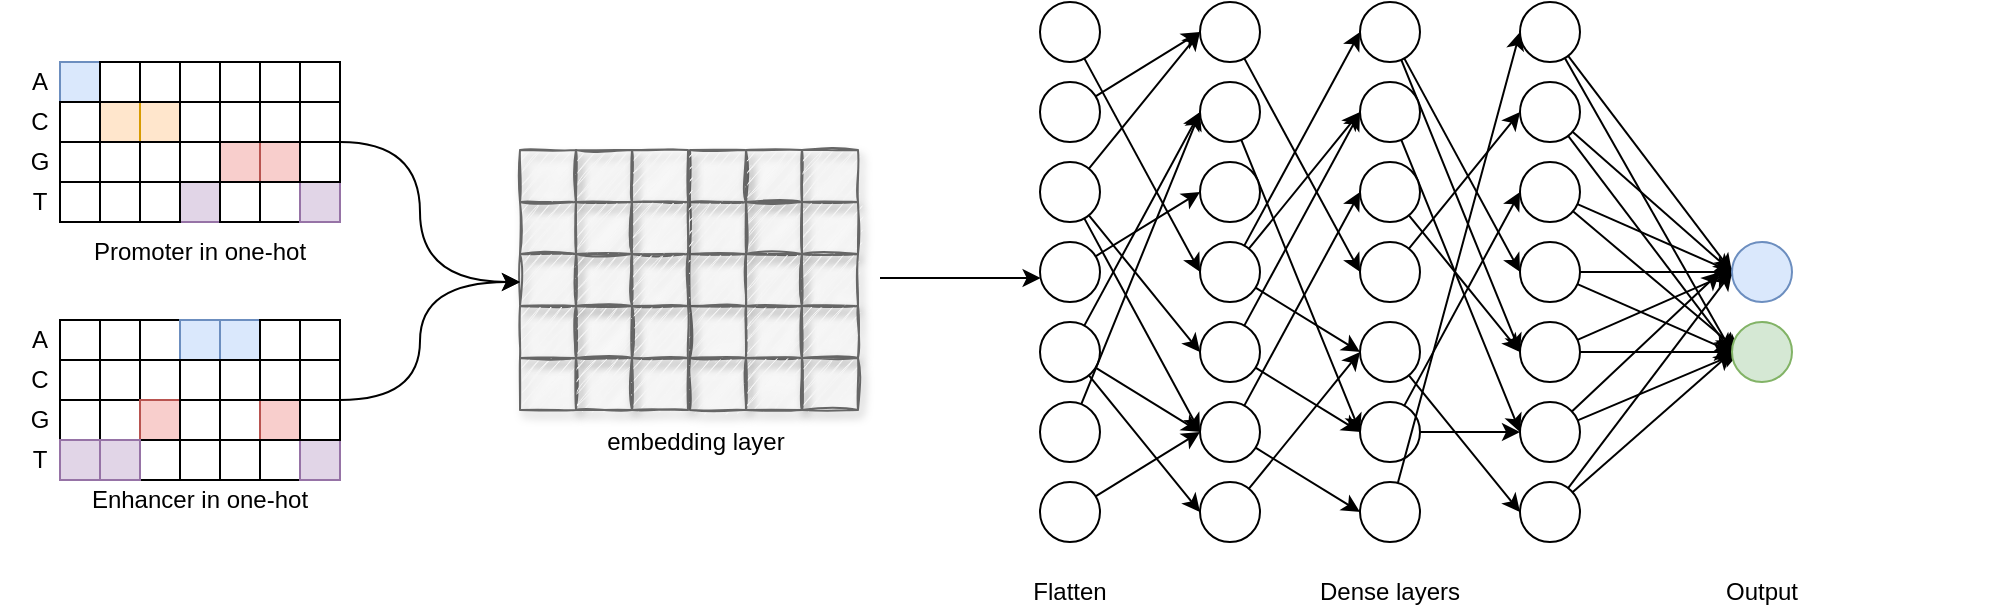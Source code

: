 <mxfile version="14.8.5" type="github">
  <diagram id="gIogGsXuzQi1VI0tjLUq" name="Page-1">
    <mxGraphModel dx="331" dy="177" grid="1" gridSize="10" guides="1" tooltips="1" connect="1" arrows="1" fold="1" page="1" pageScale="1" pageWidth="4681" pageHeight="3300" math="0" shadow="0">
      <root>
        <mxCell id="0" />
        <mxCell id="1" parent="0" />
        <mxCell id="aOOabZM7SZLnajDP1h2--131" style="rounded=1;jumpSize=20;orthogonalLoop=1;jettySize=auto;html=1;entryX=0;entryY=0.5;entryDx=0;entryDy=0;strokeWidth=1;" parent="1" source="aOOabZM7SZLnajDP1h2--132" target="aOOabZM7SZLnajDP1h2--156" edge="1">
          <mxGeometry relative="1" as="geometry" />
        </mxCell>
        <mxCell id="aOOabZM7SZLnajDP1h2--132" value="" style="ellipse;whiteSpace=wrap;html=1;aspect=fixed;" parent="1" vertex="1">
          <mxGeometry x="790" y="185" width="30" height="30" as="geometry" />
        </mxCell>
        <mxCell id="4BS046eD1vQbMhQOOICh-1" style="rounded=0;orthogonalLoop=1;jettySize=auto;html=1;entryX=0;entryY=0.5;entryDx=0;entryDy=0;" edge="1" parent="1" source="aOOabZM7SZLnajDP1h2--133" target="aOOabZM7SZLnajDP1h2--149">
          <mxGeometry relative="1" as="geometry" />
        </mxCell>
        <mxCell id="aOOabZM7SZLnajDP1h2--133" value="" style="ellipse;whiteSpace=wrap;html=1;aspect=fixed;" parent="1" vertex="1">
          <mxGeometry x="790" y="225" width="30" height="30" as="geometry" />
        </mxCell>
        <mxCell id="aOOabZM7SZLnajDP1h2--134" style="rounded=1;jumpSize=20;orthogonalLoop=1;jettySize=auto;html=1;entryX=0;entryY=0.5;entryDx=0;entryDy=0;strokeWidth=1;" parent="1" source="aOOabZM7SZLnajDP1h2--137" target="aOOabZM7SZLnajDP1h2--149" edge="1">
          <mxGeometry relative="1" as="geometry" />
        </mxCell>
        <mxCell id="aOOabZM7SZLnajDP1h2--135" style="edgeStyle=none;rounded=1;jumpSize=20;orthogonalLoop=1;jettySize=auto;html=1;entryX=0;entryY=0.5;entryDx=0;entryDy=0;strokeWidth=1;" parent="1" source="aOOabZM7SZLnajDP1h2--137" target="aOOabZM7SZLnajDP1h2--162" edge="1">
          <mxGeometry relative="1" as="geometry" />
        </mxCell>
        <mxCell id="aOOabZM7SZLnajDP1h2--136" style="edgeStyle=none;rounded=1;jumpSize=20;orthogonalLoop=1;jettySize=auto;html=1;entryX=0;entryY=0.5;entryDx=0;entryDy=0;strokeWidth=1;" parent="1" source="aOOabZM7SZLnajDP1h2--137" target="aOOabZM7SZLnajDP1h2--159" edge="1">
          <mxGeometry relative="1" as="geometry" />
        </mxCell>
        <mxCell id="aOOabZM7SZLnajDP1h2--137" value="" style="ellipse;whiteSpace=wrap;html=1;aspect=fixed;" parent="1" vertex="1">
          <mxGeometry x="790" y="265" width="30" height="30" as="geometry" />
        </mxCell>
        <mxCell id="aOOabZM7SZLnajDP1h2--138" style="rounded=1;jumpSize=20;orthogonalLoop=1;jettySize=auto;html=1;entryX=0;entryY=0.5;entryDx=0;entryDy=0;strokeWidth=1;" parent="1" source="aOOabZM7SZLnajDP1h2--139" target="aOOabZM7SZLnajDP1h2--152" edge="1">
          <mxGeometry relative="1" as="geometry" />
        </mxCell>
        <mxCell id="aOOabZM7SZLnajDP1h2--139" value="" style="ellipse;whiteSpace=wrap;html=1;aspect=fixed;" parent="1" vertex="1">
          <mxGeometry x="790" y="305" width="30" height="30" as="geometry" />
        </mxCell>
        <mxCell id="aOOabZM7SZLnajDP1h2--140" style="rounded=1;jumpSize=20;orthogonalLoop=1;jettySize=auto;html=1;entryX=0;entryY=0.5;entryDx=0;entryDy=0;strokeWidth=1;" parent="1" source="aOOabZM7SZLnajDP1h2--143" target="aOOabZM7SZLnajDP1h2--151" edge="1">
          <mxGeometry relative="1" as="geometry" />
        </mxCell>
        <mxCell id="aOOabZM7SZLnajDP1h2--141" style="edgeStyle=none;rounded=1;jumpSize=20;orthogonalLoop=1;jettySize=auto;html=1;entryX=0;entryY=0.5;entryDx=0;entryDy=0;strokeWidth=1;" parent="1" source="aOOabZM7SZLnajDP1h2--143" target="aOOabZM7SZLnajDP1h2--164" edge="1">
          <mxGeometry relative="1" as="geometry" />
        </mxCell>
        <mxCell id="aOOabZM7SZLnajDP1h2--142" style="edgeStyle=none;rounded=1;jumpSize=20;orthogonalLoop=1;jettySize=auto;html=1;entryX=0;entryY=0.5;entryDx=0;entryDy=0;strokeWidth=1;" parent="1" source="aOOabZM7SZLnajDP1h2--143" target="aOOabZM7SZLnajDP1h2--162" edge="1">
          <mxGeometry relative="1" as="geometry" />
        </mxCell>
        <mxCell id="aOOabZM7SZLnajDP1h2--143" value="" style="ellipse;whiteSpace=wrap;html=1;aspect=fixed;" parent="1" vertex="1">
          <mxGeometry x="790" y="345" width="30" height="30" as="geometry" />
        </mxCell>
        <mxCell id="aOOabZM7SZLnajDP1h2--144" style="edgeStyle=none;rounded=1;jumpSize=20;orthogonalLoop=1;jettySize=auto;html=1;entryX=0;entryY=0.5;entryDx=0;entryDy=0;strokeWidth=1;" parent="1" source="aOOabZM7SZLnajDP1h2--145" target="aOOabZM7SZLnajDP1h2--151" edge="1">
          <mxGeometry relative="1" as="geometry" />
        </mxCell>
        <mxCell id="aOOabZM7SZLnajDP1h2--145" value="" style="ellipse;whiteSpace=wrap;html=1;aspect=fixed;" parent="1" vertex="1">
          <mxGeometry x="790" y="385" width="30" height="30" as="geometry" />
        </mxCell>
        <mxCell id="aOOabZM7SZLnajDP1h2--146" style="edgeStyle=none;rounded=1;jumpSize=20;orthogonalLoop=1;jettySize=auto;html=1;entryX=0;entryY=0.5;entryDx=0;entryDy=0;strokeWidth=1;" parent="1" source="aOOabZM7SZLnajDP1h2--147" target="aOOabZM7SZLnajDP1h2--162" edge="1">
          <mxGeometry relative="1" as="geometry" />
        </mxCell>
        <mxCell id="aOOabZM7SZLnajDP1h2--147" value="" style="ellipse;whiteSpace=wrap;html=1;aspect=fixed;" parent="1" vertex="1">
          <mxGeometry x="790" y="425" width="30" height="30" as="geometry" />
        </mxCell>
        <mxCell id="aOOabZM7SZLnajDP1h2--148" style="edgeStyle=none;rounded=1;jumpSize=20;orthogonalLoop=1;jettySize=auto;html=1;entryX=0;entryY=0.5;entryDx=0;entryDy=0;strokeWidth=1;" parent="1" source="aOOabZM7SZLnajDP1h2--149" target="aOOabZM7SZLnajDP1h2--175" edge="1">
          <mxGeometry relative="1" as="geometry" />
        </mxCell>
        <mxCell id="aOOabZM7SZLnajDP1h2--149" value="" style="ellipse;whiteSpace=wrap;html=1;aspect=fixed;" parent="1" vertex="1">
          <mxGeometry x="870" y="185" width="30" height="30" as="geometry" />
        </mxCell>
        <mxCell id="aOOabZM7SZLnajDP1h2--150" style="edgeStyle=none;rounded=1;jumpSize=20;orthogonalLoop=1;jettySize=auto;html=1;entryX=0;entryY=0.5;entryDx=0;entryDy=0;strokeWidth=1;" parent="1" source="aOOabZM7SZLnajDP1h2--151" target="aOOabZM7SZLnajDP1h2--180" edge="1">
          <mxGeometry relative="1" as="geometry" />
        </mxCell>
        <mxCell id="aOOabZM7SZLnajDP1h2--151" value="" style="ellipse;whiteSpace=wrap;html=1;aspect=fixed;" parent="1" vertex="1">
          <mxGeometry x="870" y="225" width="30" height="30" as="geometry" />
        </mxCell>
        <mxCell id="aOOabZM7SZLnajDP1h2--152" value="" style="ellipse;whiteSpace=wrap;html=1;aspect=fixed;" parent="1" vertex="1">
          <mxGeometry x="870" y="265" width="30" height="30" as="geometry" />
        </mxCell>
        <mxCell id="aOOabZM7SZLnajDP1h2--153" style="edgeStyle=none;rounded=1;jumpSize=20;orthogonalLoop=1;jettySize=auto;html=1;entryX=0;entryY=0.5;entryDx=0;entryDy=0;strokeWidth=1;" parent="1" source="aOOabZM7SZLnajDP1h2--156" target="aOOabZM7SZLnajDP1h2--169" edge="1">
          <mxGeometry relative="1" as="geometry" />
        </mxCell>
        <mxCell id="aOOabZM7SZLnajDP1h2--154" style="edgeStyle=none;rounded=1;jumpSize=20;orthogonalLoop=1;jettySize=auto;html=1;entryX=0;entryY=0.5;entryDx=0;entryDy=0;strokeWidth=1;" parent="1" source="aOOabZM7SZLnajDP1h2--156" target="aOOabZM7SZLnajDP1h2--177" edge="1">
          <mxGeometry relative="1" as="geometry" />
        </mxCell>
        <mxCell id="aOOabZM7SZLnajDP1h2--155" style="edgeStyle=none;rounded=1;jumpSize=20;orthogonalLoop=1;jettySize=auto;html=1;entryX=0;entryY=0.5;entryDx=0;entryDy=0;strokeWidth=1;" parent="1" source="aOOabZM7SZLnajDP1h2--156" target="aOOabZM7SZLnajDP1h2--171" edge="1">
          <mxGeometry relative="1" as="geometry" />
        </mxCell>
        <mxCell id="aOOabZM7SZLnajDP1h2--156" value="" style="ellipse;whiteSpace=wrap;html=1;aspect=fixed;" parent="1" vertex="1">
          <mxGeometry x="870" y="305" width="30" height="30" as="geometry" />
        </mxCell>
        <mxCell id="aOOabZM7SZLnajDP1h2--157" style="edgeStyle=none;rounded=1;jumpSize=20;orthogonalLoop=1;jettySize=auto;html=1;entryX=0;entryY=0.5;entryDx=0;entryDy=0;strokeWidth=1;" parent="1" source="aOOabZM7SZLnajDP1h2--159" target="aOOabZM7SZLnajDP1h2--171" edge="1">
          <mxGeometry relative="1" as="geometry" />
        </mxCell>
        <mxCell id="aOOabZM7SZLnajDP1h2--158" style="edgeStyle=none;rounded=1;jumpSize=20;orthogonalLoop=1;jettySize=auto;html=1;entryX=0;entryY=0.5;entryDx=0;entryDy=0;strokeWidth=1;" parent="1" source="aOOabZM7SZLnajDP1h2--159" target="aOOabZM7SZLnajDP1h2--180" edge="1">
          <mxGeometry relative="1" as="geometry" />
        </mxCell>
        <mxCell id="aOOabZM7SZLnajDP1h2--159" value="" style="ellipse;whiteSpace=wrap;html=1;aspect=fixed;" parent="1" vertex="1">
          <mxGeometry x="870" y="345" width="30" height="30" as="geometry" />
        </mxCell>
        <mxCell id="aOOabZM7SZLnajDP1h2--160" style="edgeStyle=none;rounded=1;jumpSize=20;orthogonalLoop=1;jettySize=auto;html=1;entryX=0;entryY=0.5;entryDx=0;entryDy=0;strokeWidth=1;" parent="1" source="aOOabZM7SZLnajDP1h2--162" target="aOOabZM7SZLnajDP1h2--173" edge="1">
          <mxGeometry relative="1" as="geometry" />
        </mxCell>
        <mxCell id="aOOabZM7SZLnajDP1h2--161" style="edgeStyle=none;rounded=1;jumpSize=20;orthogonalLoop=1;jettySize=auto;html=1;entryX=0;entryY=0.5;entryDx=0;entryDy=0;strokeWidth=1;" parent="1" source="aOOabZM7SZLnajDP1h2--162" target="aOOabZM7SZLnajDP1h2--182" edge="1">
          <mxGeometry relative="1" as="geometry" />
        </mxCell>
        <mxCell id="aOOabZM7SZLnajDP1h2--162" value="" style="ellipse;whiteSpace=wrap;html=1;aspect=fixed;" parent="1" vertex="1">
          <mxGeometry x="870" y="385" width="30" height="30" as="geometry" />
        </mxCell>
        <mxCell id="aOOabZM7SZLnajDP1h2--163" style="edgeStyle=none;rounded=1;jumpSize=20;orthogonalLoop=1;jettySize=auto;html=1;entryX=0;entryY=0.5;entryDx=0;entryDy=0;strokeWidth=1;" parent="1" source="aOOabZM7SZLnajDP1h2--164" target="aOOabZM7SZLnajDP1h2--177" edge="1">
          <mxGeometry relative="1" as="geometry" />
        </mxCell>
        <mxCell id="aOOabZM7SZLnajDP1h2--164" value="" style="ellipse;whiteSpace=wrap;html=1;aspect=fixed;" parent="1" vertex="1">
          <mxGeometry x="870" y="425" width="30" height="30" as="geometry" />
        </mxCell>
        <mxCell id="aOOabZM7SZLnajDP1h2--165" value="Dense layers" style="text;html=1;strokeColor=none;fillColor=none;align=center;verticalAlign=middle;whiteSpace=wrap;rounded=0;" parent="1" vertex="1">
          <mxGeometry x="840" y="470" width="250" height="20" as="geometry" />
        </mxCell>
        <mxCell id="aOOabZM7SZLnajDP1h2--166" value="Flatten" style="text;html=1;strokeColor=none;fillColor=none;align=center;verticalAlign=middle;whiteSpace=wrap;rounded=0;" parent="1" vertex="1">
          <mxGeometry x="680" y="470" width="250" height="20" as="geometry" />
        </mxCell>
        <mxCell id="aOOabZM7SZLnajDP1h2--167" style="edgeStyle=none;rounded=1;jumpSize=20;orthogonalLoop=1;jettySize=auto;html=1;entryX=0;entryY=0.5;entryDx=0;entryDy=0;strokeWidth=1;" parent="1" source="aOOabZM7SZLnajDP1h2--169" target="aOOabZM7SZLnajDP1h2--194" edge="1">
          <mxGeometry relative="1" as="geometry" />
        </mxCell>
        <mxCell id="aOOabZM7SZLnajDP1h2--168" style="edgeStyle=none;rounded=1;jumpSize=20;orthogonalLoop=1;jettySize=auto;html=1;strokeWidth=1;" parent="1" source="aOOabZM7SZLnajDP1h2--169" edge="1">
          <mxGeometry relative="1" as="geometry">
            <mxPoint x="1030" y="360" as="targetPoint" />
          </mxGeometry>
        </mxCell>
        <mxCell id="aOOabZM7SZLnajDP1h2--169" value="" style="ellipse;whiteSpace=wrap;html=1;aspect=fixed;" parent="1" vertex="1">
          <mxGeometry x="950" y="185" width="30" height="30" as="geometry" />
        </mxCell>
        <mxCell id="aOOabZM7SZLnajDP1h2--170" style="edgeStyle=none;rounded=1;jumpSize=20;orthogonalLoop=1;jettySize=auto;html=1;entryX=0;entryY=0.5;entryDx=0;entryDy=0;strokeWidth=1;" parent="1" source="aOOabZM7SZLnajDP1h2--171" target="aOOabZM7SZLnajDP1h2--200" edge="1">
          <mxGeometry relative="1" as="geometry" />
        </mxCell>
        <mxCell id="aOOabZM7SZLnajDP1h2--171" value="" style="ellipse;whiteSpace=wrap;html=1;aspect=fixed;" parent="1" vertex="1">
          <mxGeometry x="950" y="225" width="30" height="30" as="geometry" />
        </mxCell>
        <mxCell id="aOOabZM7SZLnajDP1h2--172" style="edgeStyle=none;rounded=1;jumpSize=20;orthogonalLoop=1;jettySize=auto;html=1;entryX=0;entryY=0.5;entryDx=0;entryDy=0;strokeWidth=1;" parent="1" source="aOOabZM7SZLnajDP1h2--173" target="aOOabZM7SZLnajDP1h2--197" edge="1">
          <mxGeometry relative="1" as="geometry" />
        </mxCell>
        <mxCell id="aOOabZM7SZLnajDP1h2--173" value="" style="ellipse;whiteSpace=wrap;html=1;aspect=fixed;" parent="1" vertex="1">
          <mxGeometry x="950" y="265" width="30" height="30" as="geometry" />
        </mxCell>
        <mxCell id="aOOabZM7SZLnajDP1h2--174" style="edgeStyle=none;rounded=1;jumpSize=20;orthogonalLoop=1;jettySize=auto;html=1;entryX=0;entryY=0.5;entryDx=0;entryDy=0;strokeWidth=1;" parent="1" source="aOOabZM7SZLnajDP1h2--175" target="aOOabZM7SZLnajDP1h2--188" edge="1">
          <mxGeometry relative="1" as="geometry" />
        </mxCell>
        <mxCell id="aOOabZM7SZLnajDP1h2--175" value="" style="ellipse;whiteSpace=wrap;html=1;aspect=fixed;" parent="1" vertex="1">
          <mxGeometry x="950" y="305" width="30" height="30" as="geometry" />
        </mxCell>
        <mxCell id="aOOabZM7SZLnajDP1h2--176" style="edgeStyle=none;rounded=1;jumpSize=20;orthogonalLoop=1;jettySize=auto;html=1;entryX=0;entryY=0.5;entryDx=0;entryDy=0;strokeWidth=1;" parent="1" source="aOOabZM7SZLnajDP1h2--177" target="aOOabZM7SZLnajDP1h2--203" edge="1">
          <mxGeometry relative="1" as="geometry" />
        </mxCell>
        <mxCell id="aOOabZM7SZLnajDP1h2--177" value="" style="ellipse;whiteSpace=wrap;html=1;aspect=fixed;" parent="1" vertex="1">
          <mxGeometry x="950" y="345" width="30" height="30" as="geometry" />
        </mxCell>
        <mxCell id="aOOabZM7SZLnajDP1h2--178" style="edgeStyle=none;rounded=1;jumpSize=20;orthogonalLoop=1;jettySize=auto;html=1;entryX=0;entryY=0.5;entryDx=0;entryDy=0;strokeWidth=1;" parent="1" source="aOOabZM7SZLnajDP1h2--180" target="aOOabZM7SZLnajDP1h2--191" edge="1">
          <mxGeometry relative="1" as="geometry" />
        </mxCell>
        <mxCell id="aOOabZM7SZLnajDP1h2--179" style="edgeStyle=none;rounded=1;jumpSize=20;orthogonalLoop=1;jettySize=auto;html=1;entryX=0;entryY=0.5;entryDx=0;entryDy=0;strokeWidth=1;" parent="1" source="aOOabZM7SZLnajDP1h2--180" target="aOOabZM7SZLnajDP1h2--200" edge="1">
          <mxGeometry relative="1" as="geometry" />
        </mxCell>
        <mxCell id="aOOabZM7SZLnajDP1h2--180" value="" style="ellipse;whiteSpace=wrap;html=1;aspect=fixed;" parent="1" vertex="1">
          <mxGeometry x="950" y="385" width="30" height="30" as="geometry" />
        </mxCell>
        <mxCell id="aOOabZM7SZLnajDP1h2--181" style="edgeStyle=none;rounded=1;jumpSize=20;orthogonalLoop=1;jettySize=auto;html=1;entryX=0;entryY=0.5;entryDx=0;entryDy=0;strokeWidth=1;" parent="1" source="aOOabZM7SZLnajDP1h2--182" target="aOOabZM7SZLnajDP1h2--185" edge="1">
          <mxGeometry relative="1" as="geometry" />
        </mxCell>
        <mxCell id="aOOabZM7SZLnajDP1h2--182" value="" style="ellipse;whiteSpace=wrap;html=1;aspect=fixed;" parent="1" vertex="1">
          <mxGeometry x="950" y="425" width="30" height="30" as="geometry" />
        </mxCell>
        <mxCell id="aOOabZM7SZLnajDP1h2--183" style="edgeStyle=none;rounded=1;jumpSize=20;orthogonalLoop=1;jettySize=auto;html=1;entryX=0;entryY=0.5;entryDx=0;entryDy=0;strokeWidth=1;" parent="1" source="aOOabZM7SZLnajDP1h2--185" target="aOOabZM7SZLnajDP1h2--205" edge="1">
          <mxGeometry relative="1" as="geometry" />
        </mxCell>
        <mxCell id="aOOabZM7SZLnajDP1h2--184" style="edgeStyle=none;rounded=1;jumpSize=20;orthogonalLoop=1;jettySize=auto;html=1;entryX=0;entryY=0.5;entryDx=0;entryDy=0;strokeWidth=1;" parent="1" source="aOOabZM7SZLnajDP1h2--185" target="aOOabZM7SZLnajDP1h2--206" edge="1">
          <mxGeometry relative="1" as="geometry" />
        </mxCell>
        <mxCell id="aOOabZM7SZLnajDP1h2--185" value="" style="ellipse;whiteSpace=wrap;html=1;aspect=fixed;" parent="1" vertex="1">
          <mxGeometry x="1030" y="185" width="30" height="30" as="geometry" />
        </mxCell>
        <mxCell id="aOOabZM7SZLnajDP1h2--186" style="edgeStyle=none;rounded=1;jumpSize=20;orthogonalLoop=1;jettySize=auto;html=1;entryX=0;entryY=0.5;entryDx=0;entryDy=0;strokeWidth=1;" parent="1" source="aOOabZM7SZLnajDP1h2--188" target="aOOabZM7SZLnajDP1h2--206" edge="1">
          <mxGeometry relative="1" as="geometry" />
        </mxCell>
        <mxCell id="aOOabZM7SZLnajDP1h2--187" style="edgeStyle=none;rounded=1;jumpSize=20;orthogonalLoop=1;jettySize=auto;html=1;strokeWidth=1;entryX=0;entryY=0.5;entryDx=0;entryDy=0;" parent="1" source="aOOabZM7SZLnajDP1h2--188" edge="1" target="aOOabZM7SZLnajDP1h2--205">
          <mxGeometry relative="1" as="geometry">
            <mxPoint x="1130" y="320" as="targetPoint" />
          </mxGeometry>
        </mxCell>
        <mxCell id="aOOabZM7SZLnajDP1h2--188" value="" style="ellipse;whiteSpace=wrap;html=1;aspect=fixed;" parent="1" vertex="1">
          <mxGeometry x="1030" y="225" width="30" height="30" as="geometry" />
        </mxCell>
        <mxCell id="aOOabZM7SZLnajDP1h2--189" style="edgeStyle=none;rounded=1;jumpSize=20;orthogonalLoop=1;jettySize=auto;html=1;entryX=0;entryY=0.5;entryDx=0;entryDy=0;strokeWidth=1;" parent="1" source="aOOabZM7SZLnajDP1h2--191" target="aOOabZM7SZLnajDP1h2--205" edge="1">
          <mxGeometry relative="1" as="geometry" />
        </mxCell>
        <mxCell id="aOOabZM7SZLnajDP1h2--190" style="edgeStyle=none;rounded=1;jumpSize=20;orthogonalLoop=1;jettySize=auto;html=1;strokeWidth=1;" parent="1" source="aOOabZM7SZLnajDP1h2--191" edge="1">
          <mxGeometry relative="1" as="geometry">
            <mxPoint x="1140" y="360" as="targetPoint" />
          </mxGeometry>
        </mxCell>
        <mxCell id="aOOabZM7SZLnajDP1h2--191" value="" style="ellipse;whiteSpace=wrap;html=1;aspect=fixed;" parent="1" vertex="1">
          <mxGeometry x="1030" y="265" width="30" height="30" as="geometry" />
        </mxCell>
        <mxCell id="aOOabZM7SZLnajDP1h2--192" style="edgeStyle=none;rounded=1;jumpSize=20;orthogonalLoop=1;jettySize=auto;html=1;entryX=0;entryY=0.5;entryDx=0;entryDy=0;strokeWidth=1;" parent="1" source="aOOabZM7SZLnajDP1h2--194" target="aOOabZM7SZLnajDP1h2--206" edge="1">
          <mxGeometry relative="1" as="geometry" />
        </mxCell>
        <mxCell id="aOOabZM7SZLnajDP1h2--193" style="edgeStyle=none;rounded=1;jumpSize=20;orthogonalLoop=1;jettySize=auto;html=1;strokeWidth=1;" parent="1" source="aOOabZM7SZLnajDP1h2--194" edge="1">
          <mxGeometry relative="1" as="geometry">
            <mxPoint x="1140" y="320" as="targetPoint" />
          </mxGeometry>
        </mxCell>
        <mxCell id="aOOabZM7SZLnajDP1h2--194" value="" style="ellipse;whiteSpace=wrap;html=1;aspect=fixed;" parent="1" vertex="1">
          <mxGeometry x="1030" y="305" width="30" height="30" as="geometry" />
        </mxCell>
        <mxCell id="aOOabZM7SZLnajDP1h2--195" style="edgeStyle=none;rounded=1;jumpSize=20;orthogonalLoop=1;jettySize=auto;html=1;entryX=0;entryY=0.5;entryDx=0;entryDy=0;strokeWidth=1;" parent="1" source="aOOabZM7SZLnajDP1h2--197" target="aOOabZM7SZLnajDP1h2--205" edge="1">
          <mxGeometry relative="1" as="geometry" />
        </mxCell>
        <mxCell id="aOOabZM7SZLnajDP1h2--196" style="edgeStyle=none;rounded=1;jumpSize=20;orthogonalLoop=1;jettySize=auto;html=1;strokeWidth=1;entryX=0;entryY=0.5;entryDx=0;entryDy=0;" parent="1" source="aOOabZM7SZLnajDP1h2--197" edge="1" target="aOOabZM7SZLnajDP1h2--206">
          <mxGeometry relative="1" as="geometry">
            <mxPoint x="1130" y="360" as="targetPoint" />
          </mxGeometry>
        </mxCell>
        <mxCell id="aOOabZM7SZLnajDP1h2--197" value="" style="ellipse;whiteSpace=wrap;html=1;aspect=fixed;" parent="1" vertex="1">
          <mxGeometry x="1030" y="345" width="30" height="30" as="geometry" />
        </mxCell>
        <mxCell id="aOOabZM7SZLnajDP1h2--198" style="edgeStyle=none;rounded=1;jumpSize=20;orthogonalLoop=1;jettySize=auto;html=1;strokeWidth=1;" parent="1" source="aOOabZM7SZLnajDP1h2--200" edge="1">
          <mxGeometry relative="1" as="geometry">
            <mxPoint x="1140" y="360" as="targetPoint" />
          </mxGeometry>
        </mxCell>
        <mxCell id="aOOabZM7SZLnajDP1h2--199" style="edgeStyle=none;rounded=1;jumpSize=20;orthogonalLoop=1;jettySize=auto;html=1;strokeWidth=1;" parent="1" source="aOOabZM7SZLnajDP1h2--200" edge="1">
          <mxGeometry relative="1" as="geometry">
            <mxPoint x="1130" y="320" as="targetPoint" />
          </mxGeometry>
        </mxCell>
        <mxCell id="aOOabZM7SZLnajDP1h2--200" value="" style="ellipse;whiteSpace=wrap;html=1;aspect=fixed;" parent="1" vertex="1">
          <mxGeometry x="1030" y="385" width="30" height="30" as="geometry" />
        </mxCell>
        <mxCell id="aOOabZM7SZLnajDP1h2--201" style="edgeStyle=none;rounded=1;jumpSize=20;orthogonalLoop=1;jettySize=auto;html=1;entryX=0;entryY=0.5;entryDx=0;entryDy=0;strokeWidth=1;" parent="1" source="aOOabZM7SZLnajDP1h2--203" target="aOOabZM7SZLnajDP1h2--205" edge="1">
          <mxGeometry relative="1" as="geometry" />
        </mxCell>
        <mxCell id="aOOabZM7SZLnajDP1h2--202" style="edgeStyle=none;rounded=1;jumpSize=20;orthogonalLoop=1;jettySize=auto;html=1;strokeWidth=1;entryX=0;entryY=0.5;entryDx=0;entryDy=0;" parent="1" source="aOOabZM7SZLnajDP1h2--203" edge="1" target="aOOabZM7SZLnajDP1h2--206">
          <mxGeometry relative="1" as="geometry">
            <mxPoint x="1130" y="360" as="targetPoint" />
          </mxGeometry>
        </mxCell>
        <mxCell id="aOOabZM7SZLnajDP1h2--203" value="" style="ellipse;whiteSpace=wrap;html=1;aspect=fixed;" parent="1" vertex="1">
          <mxGeometry x="1030" y="425" width="30" height="30" as="geometry" />
        </mxCell>
        <mxCell id="aOOabZM7SZLnajDP1h2--204" value="&lt;div&gt;Output&lt;/div&gt;" style="text;html=1;strokeColor=none;fillColor=none;align=center;verticalAlign=middle;whiteSpace=wrap;rounded=0;" parent="1" vertex="1">
          <mxGeometry x="1026" y="470" width="250" height="20" as="geometry" />
        </mxCell>
        <mxCell id="aOOabZM7SZLnajDP1h2--205" value="" style="ellipse;whiteSpace=wrap;html=1;aspect=fixed;fillColor=#dae8fc;strokeColor=#6c8ebf;" parent="1" vertex="1">
          <mxGeometry x="1136" y="305" width="30" height="30" as="geometry" />
        </mxCell>
        <mxCell id="aOOabZM7SZLnajDP1h2--206" value="" style="ellipse;whiteSpace=wrap;html=1;aspect=fixed;fillColor=#d5e8d4;strokeColor=#82b366;" parent="1" vertex="1">
          <mxGeometry x="1136" y="345" width="30" height="30" as="geometry" />
        </mxCell>
        <mxCell id="aOOabZM7SZLnajDP1h2--256" style="edgeStyle=orthogonalEdgeStyle;rounded=0;orthogonalLoop=1;jettySize=auto;html=1;" parent="1" target="aOOabZM7SZLnajDP1h2--139" edge="1">
          <mxGeometry relative="1" as="geometry">
            <Array as="points">
              <mxPoint x="740" y="323" />
              <mxPoint x="740" y="323" />
            </Array>
            <mxPoint x="710" y="323" as="sourcePoint" />
          </mxGeometry>
        </mxCell>
        <mxCell id="4BS046eD1vQbMhQOOICh-2" value="" style="rounded=0;whiteSpace=wrap;html=1;shadow=1;glass=0;sketch=1;fillColor=#f5f5f5;strokeColor=#666666;fontColor=#333333;" vertex="1" parent="1">
          <mxGeometry x="615" y="259" width="28" height="26" as="geometry" />
        </mxCell>
        <mxCell id="4BS046eD1vQbMhQOOICh-3" value="" style="rounded=0;whiteSpace=wrap;html=1;shadow=1;glass=0;sketch=1;fillColor=#f5f5f5;strokeColor=#666666;fontColor=#333333;" vertex="1" parent="1">
          <mxGeometry x="643" y="259" width="28" height="26" as="geometry" />
        </mxCell>
        <mxCell id="4BS046eD1vQbMhQOOICh-4" value="" style="rounded=0;whiteSpace=wrap;html=1;shadow=1;glass=0;sketch=1;fillColor=#f5f5f5;strokeColor=#666666;fontColor=#333333;" vertex="1" parent="1">
          <mxGeometry x="671" y="259" width="28" height="26" as="geometry" />
        </mxCell>
        <mxCell id="4BS046eD1vQbMhQOOICh-5" value="" style="rounded=0;whiteSpace=wrap;html=1;shadow=1;glass=0;sketch=1;fillColor=#f5f5f5;strokeColor=#666666;fontColor=#333333;" vertex="1" parent="1">
          <mxGeometry x="615" y="285" width="28" height="26" as="geometry" />
        </mxCell>
        <mxCell id="4BS046eD1vQbMhQOOICh-6" value="" style="rounded=0;whiteSpace=wrap;html=1;shadow=1;glass=0;sketch=1;fillColor=#f5f5f5;strokeColor=#666666;fontColor=#333333;" vertex="1" parent="1">
          <mxGeometry x="643" y="285" width="28" height="26" as="geometry" />
        </mxCell>
        <mxCell id="4BS046eD1vQbMhQOOICh-7" value="" style="rounded=0;whiteSpace=wrap;html=1;shadow=1;glass=0;sketch=1;fillColor=#f5f5f5;strokeColor=#666666;fontColor=#333333;" vertex="1" parent="1">
          <mxGeometry x="671" y="285" width="28" height="26" as="geometry" />
        </mxCell>
        <mxCell id="4BS046eD1vQbMhQOOICh-8" value="" style="rounded=0;whiteSpace=wrap;html=1;shadow=1;glass=0;sketch=1;fillColor=#f5f5f5;strokeColor=#666666;fontColor=#333333;" vertex="1" parent="1">
          <mxGeometry x="615" y="311" width="28" height="26" as="geometry" />
        </mxCell>
        <mxCell id="4BS046eD1vQbMhQOOICh-9" value="" style="rounded=0;whiteSpace=wrap;html=1;shadow=1;glass=0;sketch=1;fillColor=#f5f5f5;strokeColor=#666666;fontColor=#333333;" vertex="1" parent="1">
          <mxGeometry x="643" y="311" width="28" height="26" as="geometry" />
        </mxCell>
        <mxCell id="4BS046eD1vQbMhQOOICh-10" value="" style="rounded=0;whiteSpace=wrap;html=1;shadow=1;glass=0;sketch=1;fillColor=#f5f5f5;strokeColor=#666666;fontColor=#333333;" vertex="1" parent="1">
          <mxGeometry x="671" y="311" width="28" height="26" as="geometry" />
        </mxCell>
        <mxCell id="4BS046eD1vQbMhQOOICh-11" value="" style="rounded=0;whiteSpace=wrap;html=1;shadow=1;glass=0;sketch=1;fillColor=#f5f5f5;strokeColor=#666666;fontColor=#333333;" vertex="1" parent="1">
          <mxGeometry x="615" y="337" width="28" height="26" as="geometry" />
        </mxCell>
        <mxCell id="4BS046eD1vQbMhQOOICh-12" value="" style="rounded=0;whiteSpace=wrap;html=1;shadow=1;glass=0;sketch=1;fillColor=#f5f5f5;strokeColor=#666666;fontColor=#333333;" vertex="1" parent="1">
          <mxGeometry x="643" y="337" width="28" height="26" as="geometry" />
        </mxCell>
        <mxCell id="4BS046eD1vQbMhQOOICh-13" value="" style="rounded=0;whiteSpace=wrap;html=1;shadow=1;glass=0;sketch=1;fillColor=#f5f5f5;strokeColor=#666666;fontColor=#333333;" vertex="1" parent="1">
          <mxGeometry x="671" y="337" width="28" height="26" as="geometry" />
        </mxCell>
        <mxCell id="4BS046eD1vQbMhQOOICh-14" value="" style="rounded=0;whiteSpace=wrap;html=1;shadow=1;glass=0;sketch=1;fillColor=#f5f5f5;strokeColor=#666666;fontColor=#333333;" vertex="1" parent="1">
          <mxGeometry x="615" y="363" width="28" height="26" as="geometry" />
        </mxCell>
        <mxCell id="4BS046eD1vQbMhQOOICh-15" value="" style="rounded=0;whiteSpace=wrap;html=1;shadow=1;glass=0;sketch=1;fillColor=#f5f5f5;strokeColor=#666666;fontColor=#333333;" vertex="1" parent="1">
          <mxGeometry x="643" y="363" width="28" height="26" as="geometry" />
        </mxCell>
        <mxCell id="4BS046eD1vQbMhQOOICh-16" value="" style="rounded=0;whiteSpace=wrap;html=1;shadow=1;glass=0;sketch=1;fillColor=#f5f5f5;strokeColor=#666666;fontColor=#333333;" vertex="1" parent="1">
          <mxGeometry x="671" y="363" width="28" height="26" as="geometry" />
        </mxCell>
        <mxCell id="4BS046eD1vQbMhQOOICh-17" value="" style="rounded=0;whiteSpace=wrap;html=1;shadow=1;glass=0;sketch=1;fillColor=#f5f5f5;strokeColor=#666666;fontColor=#333333;" vertex="1" parent="1">
          <mxGeometry x="530" y="259" width="28" height="26" as="geometry" />
        </mxCell>
        <mxCell id="4BS046eD1vQbMhQOOICh-18" value="" style="rounded=0;whiteSpace=wrap;html=1;shadow=1;glass=0;sketch=1;fillColor=#f5f5f5;strokeColor=#666666;fontColor=#333333;" vertex="1" parent="1">
          <mxGeometry x="558" y="259" width="28" height="26" as="geometry" />
        </mxCell>
        <mxCell id="4BS046eD1vQbMhQOOICh-19" value="" style="rounded=0;whiteSpace=wrap;html=1;shadow=1;glass=0;sketch=1;fillColor=#f5f5f5;strokeColor=#666666;fontColor=#333333;" vertex="1" parent="1">
          <mxGeometry x="586" y="259" width="28" height="26" as="geometry" />
        </mxCell>
        <mxCell id="4BS046eD1vQbMhQOOICh-20" value="" style="rounded=0;whiteSpace=wrap;html=1;shadow=1;glass=0;sketch=1;fillColor=#f5f5f5;strokeColor=#666666;fontColor=#333333;" vertex="1" parent="1">
          <mxGeometry x="530" y="285" width="28" height="26" as="geometry" />
        </mxCell>
        <mxCell id="4BS046eD1vQbMhQOOICh-21" value="" style="rounded=0;whiteSpace=wrap;html=1;shadow=1;glass=0;sketch=1;fillColor=#f5f5f5;strokeColor=#666666;fontColor=#333333;" vertex="1" parent="1">
          <mxGeometry x="558" y="285" width="28" height="26" as="geometry" />
        </mxCell>
        <mxCell id="4BS046eD1vQbMhQOOICh-22" value="" style="rounded=0;whiteSpace=wrap;html=1;shadow=1;glass=0;sketch=1;fillColor=#f5f5f5;strokeColor=#666666;fontColor=#333333;" vertex="1" parent="1">
          <mxGeometry x="586" y="285" width="28" height="26" as="geometry" />
        </mxCell>
        <mxCell id="4BS046eD1vQbMhQOOICh-23" value="" style="rounded=0;whiteSpace=wrap;html=1;shadow=1;glass=0;sketch=1;fillColor=#f5f5f5;strokeColor=#666666;fontColor=#333333;" vertex="1" parent="1">
          <mxGeometry x="530" y="311" width="28" height="26" as="geometry" />
        </mxCell>
        <mxCell id="4BS046eD1vQbMhQOOICh-24" value="" style="rounded=0;whiteSpace=wrap;html=1;shadow=1;glass=0;sketch=1;fillColor=#f5f5f5;strokeColor=#666666;fontColor=#333333;" vertex="1" parent="1">
          <mxGeometry x="558" y="311" width="28" height="26" as="geometry" />
        </mxCell>
        <mxCell id="4BS046eD1vQbMhQOOICh-25" value="" style="rounded=0;whiteSpace=wrap;html=1;shadow=1;glass=0;sketch=1;fillColor=#f5f5f5;strokeColor=#666666;fontColor=#333333;" vertex="1" parent="1">
          <mxGeometry x="586" y="311" width="28" height="26" as="geometry" />
        </mxCell>
        <mxCell id="4BS046eD1vQbMhQOOICh-26" value="" style="rounded=0;whiteSpace=wrap;html=1;shadow=1;glass=0;sketch=1;fillColor=#f5f5f5;strokeColor=#666666;fontColor=#333333;" vertex="1" parent="1">
          <mxGeometry x="530" y="337" width="28" height="26" as="geometry" />
        </mxCell>
        <mxCell id="4BS046eD1vQbMhQOOICh-27" value="" style="rounded=0;whiteSpace=wrap;html=1;shadow=1;glass=0;sketch=1;fillColor=#f5f5f5;strokeColor=#666666;fontColor=#333333;" vertex="1" parent="1">
          <mxGeometry x="558" y="337" width="28" height="26" as="geometry" />
        </mxCell>
        <mxCell id="4BS046eD1vQbMhQOOICh-28" value="" style="rounded=0;whiteSpace=wrap;html=1;shadow=1;glass=0;sketch=1;fillColor=#f5f5f5;strokeColor=#666666;fontColor=#333333;" vertex="1" parent="1">
          <mxGeometry x="586" y="337" width="28" height="26" as="geometry" />
        </mxCell>
        <mxCell id="4BS046eD1vQbMhQOOICh-29" value="" style="rounded=0;whiteSpace=wrap;html=1;shadow=1;glass=0;sketch=1;fillColor=#f5f5f5;strokeColor=#666666;fontColor=#333333;" vertex="1" parent="1">
          <mxGeometry x="530" y="363" width="28" height="26" as="geometry" />
        </mxCell>
        <mxCell id="4BS046eD1vQbMhQOOICh-30" value="" style="rounded=0;whiteSpace=wrap;html=1;shadow=1;glass=0;sketch=1;fillColor=#f5f5f5;strokeColor=#666666;fontColor=#333333;" vertex="1" parent="1">
          <mxGeometry x="558" y="363" width="28" height="26" as="geometry" />
        </mxCell>
        <mxCell id="4BS046eD1vQbMhQOOICh-31" value="" style="rounded=0;whiteSpace=wrap;html=1;shadow=1;glass=0;sketch=1;fillColor=#f5f5f5;strokeColor=#666666;fontColor=#333333;" vertex="1" parent="1">
          <mxGeometry x="586" y="363" width="28" height="26" as="geometry" />
        </mxCell>
        <mxCell id="4BS046eD1vQbMhQOOICh-32" value="&lt;div&gt;embedding layer&lt;/div&gt;" style="text;html=1;strokeColor=none;fillColor=none;align=center;verticalAlign=middle;whiteSpace=wrap;rounded=0;" vertex="1" parent="1">
          <mxGeometry x="538" y="395" width="160" height="20" as="geometry" />
        </mxCell>
        <mxCell id="4BS046eD1vQbMhQOOICh-33" value="&lt;div&gt;Promoter in one-hot&lt;/div&gt;" style="text;html=1;strokeColor=none;fillColor=none;align=center;verticalAlign=middle;whiteSpace=wrap;rounded=0;" vertex="1" parent="1">
          <mxGeometry x="290" y="300" width="160" height="20" as="geometry" />
        </mxCell>
        <mxCell id="4BS046eD1vQbMhQOOICh-34" value="&lt;div&gt;Enhancer in one-hot&lt;/div&gt;" style="text;html=1;strokeColor=none;fillColor=none;align=center;verticalAlign=middle;whiteSpace=wrap;rounded=0;" vertex="1" parent="1">
          <mxGeometry x="290" y="424" width="160" height="20" as="geometry" />
        </mxCell>
        <mxCell id="4BS046eD1vQbMhQOOICh-35" value="G" style="text;html=1;strokeColor=none;fillColor=none;align=center;verticalAlign=middle;whiteSpace=wrap;rounded=0;" vertex="1" parent="1">
          <mxGeometry x="270" y="255" width="40" height="20" as="geometry" />
        </mxCell>
        <mxCell id="4BS046eD1vQbMhQOOICh-36" value="T" style="text;html=1;strokeColor=none;fillColor=none;align=center;verticalAlign=middle;whiteSpace=wrap;rounded=0;" vertex="1" parent="1">
          <mxGeometry x="270" y="275" width="40" height="20" as="geometry" />
        </mxCell>
        <mxCell id="4BS046eD1vQbMhQOOICh-37" value="&lt;div&gt;A&lt;/div&gt;" style="text;html=1;strokeColor=none;fillColor=none;align=center;verticalAlign=middle;whiteSpace=wrap;rounded=0;" vertex="1" parent="1">
          <mxGeometry x="270" y="215" width="40" height="20" as="geometry" />
        </mxCell>
        <mxCell id="4BS046eD1vQbMhQOOICh-38" value="C" style="text;html=1;strokeColor=none;fillColor=none;align=center;verticalAlign=middle;whiteSpace=wrap;rounded=0;" vertex="1" parent="1">
          <mxGeometry x="270" y="235" width="40" height="20" as="geometry" />
        </mxCell>
        <mxCell id="4BS046eD1vQbMhQOOICh-39" value="" style="whiteSpace=wrap;html=1;aspect=fixed;fillColor=#dae8fc;strokeColor=#6c8ebf;" vertex="1" parent="1">
          <mxGeometry x="300" y="215" width="20" height="20" as="geometry" />
        </mxCell>
        <mxCell id="4BS046eD1vQbMhQOOICh-40" value="" style="whiteSpace=wrap;html=1;aspect=fixed;" vertex="1" parent="1">
          <mxGeometry x="320" y="235" width="20" height="20" as="geometry" />
        </mxCell>
        <mxCell id="4BS046eD1vQbMhQOOICh-41" value="" style="whiteSpace=wrap;html=1;aspect=fixed;fillColor=#ffe6cc;strokeColor=#d79b00;" vertex="1" parent="1">
          <mxGeometry x="320" y="235" width="20" height="20" as="geometry" />
        </mxCell>
        <mxCell id="4BS046eD1vQbMhQOOICh-42" value="" style="whiteSpace=wrap;html=1;aspect=fixed;fillColor=#ffe6cc;strokeColor=#d79b00;" vertex="1" parent="1">
          <mxGeometry x="340" y="235" width="20" height="20" as="geometry" />
        </mxCell>
        <mxCell id="4BS046eD1vQbMhQOOICh-43" value="" style="whiteSpace=wrap;html=1;aspect=fixed;fillColor=#e1d5e7;strokeColor=#9673a6;" vertex="1" parent="1">
          <mxGeometry x="360" y="275" width="20" height="20" as="geometry" />
        </mxCell>
        <mxCell id="4BS046eD1vQbMhQOOICh-44" value="" style="whiteSpace=wrap;html=1;aspect=fixed;fillColor=#f8cecc;strokeColor=#b85450;" vertex="1" parent="1">
          <mxGeometry x="380" y="255" width="20" height="20" as="geometry" />
        </mxCell>
        <mxCell id="4BS046eD1vQbMhQOOICh-45" value="" style="whiteSpace=wrap;html=1;aspect=fixed;fillColor=#f8cecc;strokeColor=#b85450;" vertex="1" parent="1">
          <mxGeometry x="400" y="255" width="20" height="20" as="geometry" />
        </mxCell>
        <mxCell id="4BS046eD1vQbMhQOOICh-46" value="" style="rounded=0;whiteSpace=wrap;html=1;" vertex="1" parent="1">
          <mxGeometry x="300" y="235" width="20" height="20" as="geometry" />
        </mxCell>
        <mxCell id="4BS046eD1vQbMhQOOICh-47" value="" style="rounded=0;whiteSpace=wrap;html=1;" vertex="1" parent="1">
          <mxGeometry x="300" y="255" width="20" height="20" as="geometry" />
        </mxCell>
        <mxCell id="4BS046eD1vQbMhQOOICh-48" value="" style="rounded=0;whiteSpace=wrap;html=1;" vertex="1" parent="1">
          <mxGeometry x="320" y="255" width="20" height="20" as="geometry" />
        </mxCell>
        <mxCell id="4BS046eD1vQbMhQOOICh-49" value="" style="rounded=0;whiteSpace=wrap;html=1;" vertex="1" parent="1">
          <mxGeometry x="340" y="255" width="20" height="20" as="geometry" />
        </mxCell>
        <mxCell id="4BS046eD1vQbMhQOOICh-50" value="" style="rounded=0;whiteSpace=wrap;html=1;" vertex="1" parent="1">
          <mxGeometry x="360" y="255" width="20" height="20" as="geometry" />
        </mxCell>
        <mxCell id="4BS046eD1vQbMhQOOICh-51" value="" style="rounded=0;whiteSpace=wrap;html=1;" vertex="1" parent="1">
          <mxGeometry x="340" y="275" width="20" height="20" as="geometry" />
        </mxCell>
        <mxCell id="4BS046eD1vQbMhQOOICh-52" value="" style="rounded=0;whiteSpace=wrap;html=1;" vertex="1" parent="1">
          <mxGeometry x="300" y="275" width="20" height="20" as="geometry" />
        </mxCell>
        <mxCell id="4BS046eD1vQbMhQOOICh-53" value="" style="rounded=0;whiteSpace=wrap;html=1;" vertex="1" parent="1">
          <mxGeometry x="320" y="275" width="20" height="20" as="geometry" />
        </mxCell>
        <mxCell id="4BS046eD1vQbMhQOOICh-54" value="" style="rounded=0;whiteSpace=wrap;html=1;" vertex="1" parent="1">
          <mxGeometry x="380" y="275" width="20" height="20" as="geometry" />
        </mxCell>
        <mxCell id="4BS046eD1vQbMhQOOICh-55" value="" style="rounded=0;whiteSpace=wrap;html=1;" vertex="1" parent="1">
          <mxGeometry x="400" y="275" width="20" height="20" as="geometry" />
        </mxCell>
        <mxCell id="4BS046eD1vQbMhQOOICh-56" value="" style="rounded=0;whiteSpace=wrap;html=1;" vertex="1" parent="1">
          <mxGeometry x="320" y="215" width="20" height="20" as="geometry" />
        </mxCell>
        <mxCell id="4BS046eD1vQbMhQOOICh-57" value="" style="rounded=0;whiteSpace=wrap;html=1;" vertex="1" parent="1">
          <mxGeometry x="340" y="215" width="20" height="20" as="geometry" />
        </mxCell>
        <mxCell id="4BS046eD1vQbMhQOOICh-58" value="" style="rounded=0;whiteSpace=wrap;html=1;" vertex="1" parent="1">
          <mxGeometry x="360" y="215" width="20" height="20" as="geometry" />
        </mxCell>
        <mxCell id="4BS046eD1vQbMhQOOICh-59" value="" style="rounded=0;whiteSpace=wrap;html=1;" vertex="1" parent="1">
          <mxGeometry x="380" y="215" width="20" height="20" as="geometry" />
        </mxCell>
        <mxCell id="4BS046eD1vQbMhQOOICh-60" value="" style="rounded=0;whiteSpace=wrap;html=1;" vertex="1" parent="1">
          <mxGeometry x="360" y="235" width="20" height="20" as="geometry" />
        </mxCell>
        <mxCell id="4BS046eD1vQbMhQOOICh-61" value="" style="rounded=0;whiteSpace=wrap;html=1;" vertex="1" parent="1">
          <mxGeometry x="380" y="235" width="20" height="20" as="geometry" />
        </mxCell>
        <mxCell id="4BS046eD1vQbMhQOOICh-62" value="" style="rounded=0;whiteSpace=wrap;html=1;" vertex="1" parent="1">
          <mxGeometry x="400" y="235" width="20" height="20" as="geometry" />
        </mxCell>
        <mxCell id="4BS046eD1vQbMhQOOICh-63" value="" style="rounded=0;whiteSpace=wrap;html=1;" vertex="1" parent="1">
          <mxGeometry x="400" y="215" width="20" height="20" as="geometry" />
        </mxCell>
        <mxCell id="4BS046eD1vQbMhQOOICh-64" value="" style="whiteSpace=wrap;html=1;aspect=fixed;fillColor=#e1d5e7;strokeColor=#9673a6;" vertex="1" parent="1">
          <mxGeometry x="420" y="275" width="20" height="20" as="geometry" />
        </mxCell>
        <mxCell id="4BS046eD1vQbMhQOOICh-65" value="" style="rounded=0;whiteSpace=wrap;html=1;" vertex="1" parent="1">
          <mxGeometry x="420" y="255" width="20" height="20" as="geometry" />
        </mxCell>
        <mxCell id="4BS046eD1vQbMhQOOICh-66" value="" style="rounded=0;whiteSpace=wrap;html=1;" vertex="1" parent="1">
          <mxGeometry x="420" y="215" width="20" height="20" as="geometry" />
        </mxCell>
        <mxCell id="4BS046eD1vQbMhQOOICh-67" style="edgeStyle=orthogonalEdgeStyle;curved=1;rounded=0;orthogonalLoop=1;jettySize=auto;html=1;entryX=0;entryY=0.5;entryDx=0;entryDy=0;exitX=1;exitY=1;exitDx=0;exitDy=0;" edge="1" parent="1" source="4BS046eD1vQbMhQOOICh-68">
          <mxGeometry relative="1" as="geometry">
            <mxPoint x="530" y="325" as="targetPoint" />
            <Array as="points">
              <mxPoint x="480" y="255.5" />
              <mxPoint x="480" y="325.5" />
            </Array>
          </mxGeometry>
        </mxCell>
        <mxCell id="4BS046eD1vQbMhQOOICh-68" value="" style="rounded=0;whiteSpace=wrap;html=1;" vertex="1" parent="1">
          <mxGeometry x="420" y="235" width="20" height="20" as="geometry" />
        </mxCell>
        <mxCell id="4BS046eD1vQbMhQOOICh-69" value="G" style="text;html=1;strokeColor=none;fillColor=none;align=center;verticalAlign=middle;whiteSpace=wrap;rounded=0;" vertex="1" parent="1">
          <mxGeometry x="270" y="384" width="40" height="20" as="geometry" />
        </mxCell>
        <mxCell id="4BS046eD1vQbMhQOOICh-70" value="T" style="text;html=1;strokeColor=none;fillColor=none;align=center;verticalAlign=middle;whiteSpace=wrap;rounded=0;" vertex="1" parent="1">
          <mxGeometry x="270" y="404" width="40" height="20" as="geometry" />
        </mxCell>
        <mxCell id="4BS046eD1vQbMhQOOICh-71" value="&lt;div&gt;A&lt;/div&gt;" style="text;html=1;strokeColor=none;fillColor=none;align=center;verticalAlign=middle;whiteSpace=wrap;rounded=0;" vertex="1" parent="1">
          <mxGeometry x="270" y="344" width="40" height="20" as="geometry" />
        </mxCell>
        <mxCell id="4BS046eD1vQbMhQOOICh-72" value="C" style="text;html=1;strokeColor=none;fillColor=none;align=center;verticalAlign=middle;whiteSpace=wrap;rounded=0;" vertex="1" parent="1">
          <mxGeometry x="270" y="364" width="40" height="20" as="geometry" />
        </mxCell>
        <mxCell id="4BS046eD1vQbMhQOOICh-73" value="" style="whiteSpace=wrap;html=1;aspect=fixed;" vertex="1" parent="1">
          <mxGeometry x="300" y="344" width="20" height="20" as="geometry" />
        </mxCell>
        <mxCell id="4BS046eD1vQbMhQOOICh-74" value="" style="whiteSpace=wrap;html=1;aspect=fixed;" vertex="1" parent="1">
          <mxGeometry x="320" y="364" width="20" height="20" as="geometry" />
        </mxCell>
        <mxCell id="4BS046eD1vQbMhQOOICh-75" value="" style="whiteSpace=wrap;html=1;aspect=fixed;" vertex="1" parent="1">
          <mxGeometry x="320" y="364" width="20" height="20" as="geometry" />
        </mxCell>
        <mxCell id="4BS046eD1vQbMhQOOICh-76" value="" style="whiteSpace=wrap;html=1;aspect=fixed;" vertex="1" parent="1">
          <mxGeometry x="340" y="364" width="20" height="20" as="geometry" />
        </mxCell>
        <mxCell id="4BS046eD1vQbMhQOOICh-77" value="" style="whiteSpace=wrap;html=1;aspect=fixed;" vertex="1" parent="1">
          <mxGeometry x="360" y="404" width="20" height="20" as="geometry" />
        </mxCell>
        <mxCell id="4BS046eD1vQbMhQOOICh-78" value="" style="whiteSpace=wrap;html=1;aspect=fixed;" vertex="1" parent="1">
          <mxGeometry x="380" y="384" width="20" height="20" as="geometry" />
        </mxCell>
        <mxCell id="4BS046eD1vQbMhQOOICh-79" value="" style="whiteSpace=wrap;html=1;aspect=fixed;fillColor=#f8cecc;strokeColor=#b85450;" vertex="1" parent="1">
          <mxGeometry x="400" y="384" width="20" height="20" as="geometry" />
        </mxCell>
        <mxCell id="4BS046eD1vQbMhQOOICh-80" value="" style="rounded=0;whiteSpace=wrap;html=1;" vertex="1" parent="1">
          <mxGeometry x="300" y="364" width="20" height="20" as="geometry" />
        </mxCell>
        <mxCell id="4BS046eD1vQbMhQOOICh-81" value="" style="rounded=0;whiteSpace=wrap;html=1;" vertex="1" parent="1">
          <mxGeometry x="300" y="384" width="20" height="20" as="geometry" />
        </mxCell>
        <mxCell id="4BS046eD1vQbMhQOOICh-82" value="" style="rounded=0;whiteSpace=wrap;html=1;" vertex="1" parent="1">
          <mxGeometry x="320" y="384" width="20" height="20" as="geometry" />
        </mxCell>
        <mxCell id="4BS046eD1vQbMhQOOICh-83" value="" style="rounded=0;whiteSpace=wrap;html=1;fillColor=#f8cecc;strokeColor=#b85450;" vertex="1" parent="1">
          <mxGeometry x="340" y="384" width="20" height="20" as="geometry" />
        </mxCell>
        <mxCell id="4BS046eD1vQbMhQOOICh-84" value="" style="rounded=0;whiteSpace=wrap;html=1;" vertex="1" parent="1">
          <mxGeometry x="360" y="384" width="20" height="20" as="geometry" />
        </mxCell>
        <mxCell id="4BS046eD1vQbMhQOOICh-85" value="" style="rounded=0;whiteSpace=wrap;html=1;" vertex="1" parent="1">
          <mxGeometry x="340" y="404" width="20" height="20" as="geometry" />
        </mxCell>
        <mxCell id="4BS046eD1vQbMhQOOICh-86" value="" style="rounded=0;whiteSpace=wrap;html=1;fillColor=#e1d5e7;strokeColor=#9673a6;" vertex="1" parent="1">
          <mxGeometry x="300" y="404" width="20" height="20" as="geometry" />
        </mxCell>
        <mxCell id="4BS046eD1vQbMhQOOICh-87" value="" style="rounded=0;whiteSpace=wrap;html=1;fillColor=#e1d5e7;strokeColor=#9673a6;" vertex="1" parent="1">
          <mxGeometry x="320" y="404" width="20" height="20" as="geometry" />
        </mxCell>
        <mxCell id="4BS046eD1vQbMhQOOICh-88" value="" style="rounded=0;whiteSpace=wrap;html=1;" vertex="1" parent="1">
          <mxGeometry x="380" y="404" width="20" height="20" as="geometry" />
        </mxCell>
        <mxCell id="4BS046eD1vQbMhQOOICh-89" value="" style="rounded=0;whiteSpace=wrap;html=1;" vertex="1" parent="1">
          <mxGeometry x="400" y="404" width="20" height="20" as="geometry" />
        </mxCell>
        <mxCell id="4BS046eD1vQbMhQOOICh-90" value="" style="rounded=0;whiteSpace=wrap;html=1;" vertex="1" parent="1">
          <mxGeometry x="320" y="344" width="20" height="20" as="geometry" />
        </mxCell>
        <mxCell id="4BS046eD1vQbMhQOOICh-91" value="" style="rounded=0;whiteSpace=wrap;html=1;" vertex="1" parent="1">
          <mxGeometry x="340" y="344" width="20" height="20" as="geometry" />
        </mxCell>
        <mxCell id="4BS046eD1vQbMhQOOICh-92" value="" style="rounded=0;whiteSpace=wrap;html=1;fillColor=#dae8fc;strokeColor=#6c8ebf;" vertex="1" parent="1">
          <mxGeometry x="360" y="344" width="20" height="20" as="geometry" />
        </mxCell>
        <mxCell id="4BS046eD1vQbMhQOOICh-93" value="" style="rounded=0;whiteSpace=wrap;html=1;fillColor=#dae8fc;strokeColor=#6c8ebf;" vertex="1" parent="1">
          <mxGeometry x="380" y="344" width="20" height="20" as="geometry" />
        </mxCell>
        <mxCell id="4BS046eD1vQbMhQOOICh-94" value="" style="rounded=0;whiteSpace=wrap;html=1;" vertex="1" parent="1">
          <mxGeometry x="360" y="364" width="20" height="20" as="geometry" />
        </mxCell>
        <mxCell id="4BS046eD1vQbMhQOOICh-95" value="" style="rounded=0;whiteSpace=wrap;html=1;" vertex="1" parent="1">
          <mxGeometry x="380" y="364" width="20" height="20" as="geometry" />
        </mxCell>
        <mxCell id="4BS046eD1vQbMhQOOICh-96" value="" style="rounded=0;whiteSpace=wrap;html=1;" vertex="1" parent="1">
          <mxGeometry x="400" y="364" width="20" height="20" as="geometry" />
        </mxCell>
        <mxCell id="4BS046eD1vQbMhQOOICh-97" value="" style="rounded=0;whiteSpace=wrap;html=1;" vertex="1" parent="1">
          <mxGeometry x="400" y="344" width="20" height="20" as="geometry" />
        </mxCell>
        <mxCell id="4BS046eD1vQbMhQOOICh-98" value="" style="whiteSpace=wrap;html=1;aspect=fixed;fillColor=#e1d5e7;strokeColor=#9673a6;" vertex="1" parent="1">
          <mxGeometry x="420" y="404" width="20" height="20" as="geometry" />
        </mxCell>
        <mxCell id="4BS046eD1vQbMhQOOICh-99" value="" style="rounded=0;whiteSpace=wrap;html=1;" vertex="1" parent="1">
          <mxGeometry x="420" y="384" width="20" height="20" as="geometry" />
        </mxCell>
        <mxCell id="4BS046eD1vQbMhQOOICh-100" value="" style="rounded=0;whiteSpace=wrap;html=1;" vertex="1" parent="1">
          <mxGeometry x="420" y="344" width="20" height="20" as="geometry" />
        </mxCell>
        <mxCell id="4BS046eD1vQbMhQOOICh-101" style="edgeStyle=orthogonalEdgeStyle;curved=1;rounded=0;orthogonalLoop=1;jettySize=auto;html=1;entryX=0;entryY=0.5;entryDx=0;entryDy=0;exitX=1;exitY=1;exitDx=0;exitDy=0;" edge="1" parent="1" source="4BS046eD1vQbMhQOOICh-102">
          <mxGeometry relative="1" as="geometry">
            <mxPoint x="530" y="325" as="targetPoint" />
            <Array as="points">
              <mxPoint x="480" y="384.5" />
              <mxPoint x="480" y="324.5" />
            </Array>
          </mxGeometry>
        </mxCell>
        <mxCell id="4BS046eD1vQbMhQOOICh-102" value="" style="rounded=0;whiteSpace=wrap;html=1;" vertex="1" parent="1">
          <mxGeometry x="420" y="364" width="20" height="20" as="geometry" />
        </mxCell>
      </root>
    </mxGraphModel>
  </diagram>
</mxfile>
